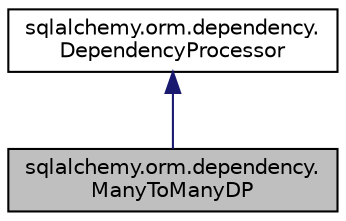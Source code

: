 digraph "sqlalchemy.orm.dependency.ManyToManyDP"
{
 // LATEX_PDF_SIZE
  edge [fontname="Helvetica",fontsize="10",labelfontname="Helvetica",labelfontsize="10"];
  node [fontname="Helvetica",fontsize="10",shape=record];
  Node1 [label="sqlalchemy.orm.dependency.\lManyToManyDP",height=0.2,width=0.4,color="black", fillcolor="grey75", style="filled", fontcolor="black",tooltip=" "];
  Node2 -> Node1 [dir="back",color="midnightblue",fontsize="10",style="solid",fontname="Helvetica"];
  Node2 [label="sqlalchemy.orm.dependency.\lDependencyProcessor",height=0.2,width=0.4,color="black", fillcolor="white", style="filled",URL="$classsqlalchemy_1_1orm_1_1dependency_1_1DependencyProcessor.html",tooltip=" "];
}
